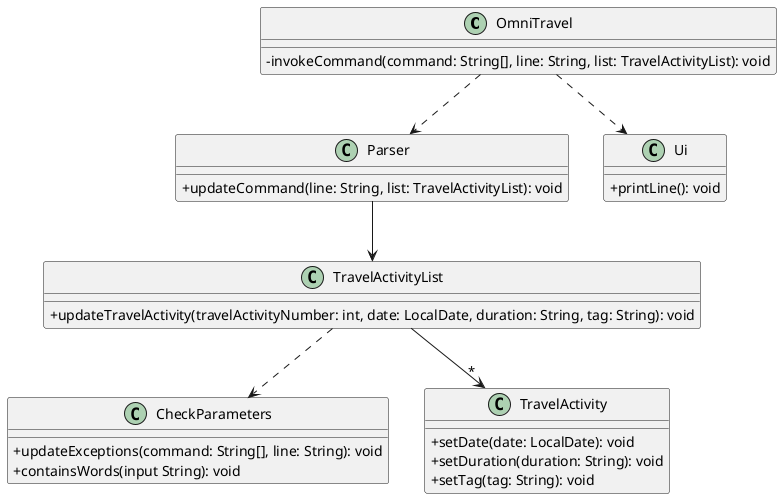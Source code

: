 @startuml
'https://plantuml.com/class-diagram
skinparam classAttributeIconSize 0
class OmniTravel{
-invokeCommand(command: String[], line: String, list: TravelActivityList): void
}

class Parser{
+updateCommand(line: String, list: TravelActivityList): void
}
class CheckParameters{
+updateExceptions(command: String[], line: String): void
+containsWords(input String): void
}
class TravelActivityList{
+updateTravelActivity(travelActivityNumber: int, date: LocalDate, duration: String, tag: String): void
}
class TravelActivity{
+setDate(date: LocalDate): void
+setDuration(duration: String): void
+setTag(tag: String): void
}
class Ui{
+printLine(): void
}
OmniTravel ..> Ui
OmniTravel ..> Parser
Parser --> TravelActivityList
TravelActivityList --> "*"TravelActivity
TravelActivityList ..> CheckParameters

@enduml